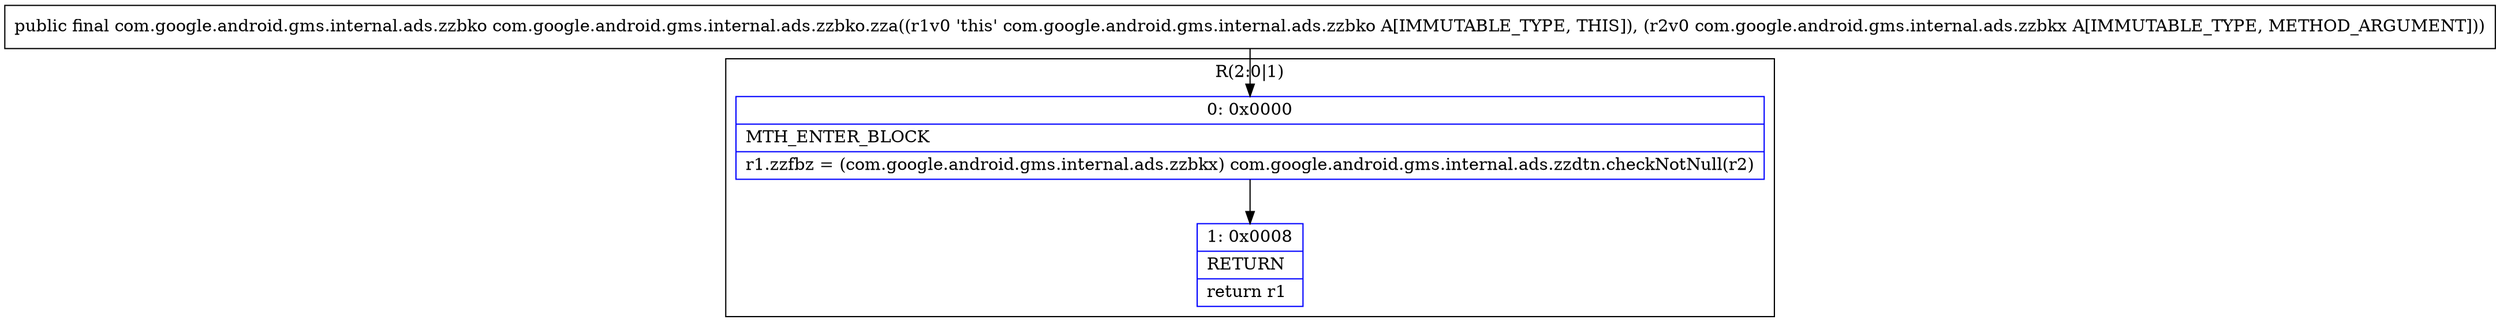 digraph "CFG forcom.google.android.gms.internal.ads.zzbko.zza(Lcom\/google\/android\/gms\/internal\/ads\/zzbkx;)Lcom\/google\/android\/gms\/internal\/ads\/zzbko;" {
subgraph cluster_Region_263474465 {
label = "R(2:0|1)";
node [shape=record,color=blue];
Node_0 [shape=record,label="{0\:\ 0x0000|MTH_ENTER_BLOCK\l|r1.zzfbz = (com.google.android.gms.internal.ads.zzbkx) com.google.android.gms.internal.ads.zzdtn.checkNotNull(r2)\l}"];
Node_1 [shape=record,label="{1\:\ 0x0008|RETURN\l|return r1\l}"];
}
MethodNode[shape=record,label="{public final com.google.android.gms.internal.ads.zzbko com.google.android.gms.internal.ads.zzbko.zza((r1v0 'this' com.google.android.gms.internal.ads.zzbko A[IMMUTABLE_TYPE, THIS]), (r2v0 com.google.android.gms.internal.ads.zzbkx A[IMMUTABLE_TYPE, METHOD_ARGUMENT])) }"];
MethodNode -> Node_0;
Node_0 -> Node_1;
}

